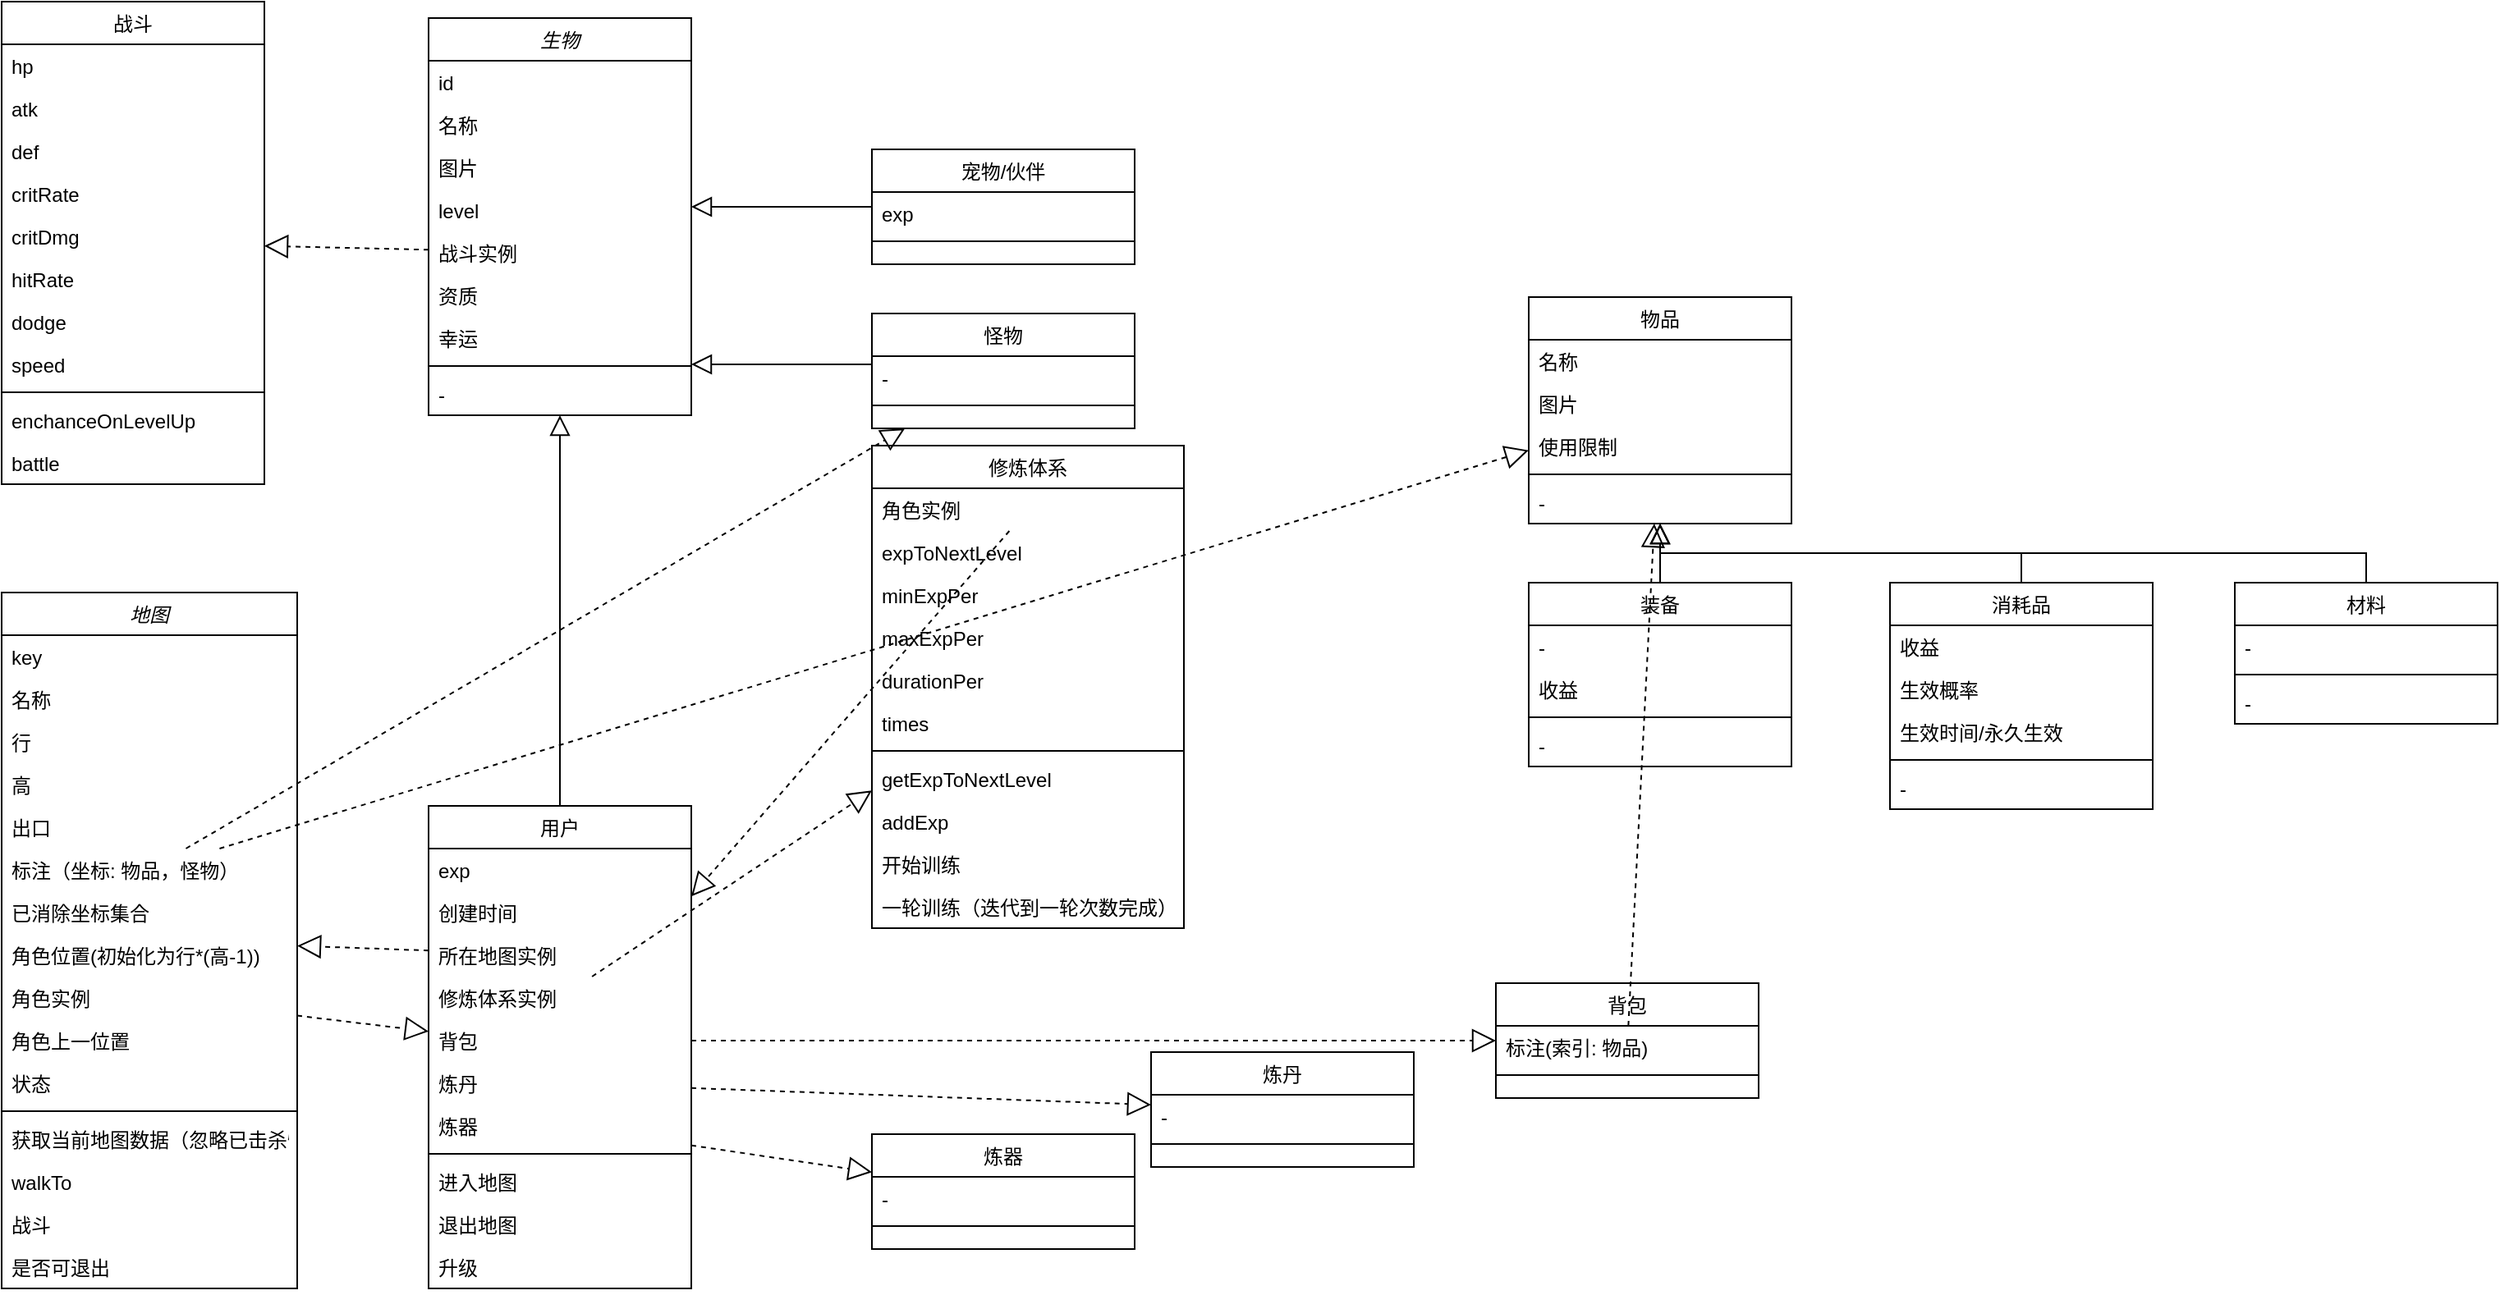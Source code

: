 <mxfile version="24.7.16">
  <diagram id="C5RBs43oDa-KdzZeNtuy" name="Page-1">
    <mxGraphModel dx="2352" dy="1017" grid="1" gridSize="10" guides="1" tooltips="1" connect="1" arrows="1" fold="1" page="1" pageScale="1" pageWidth="827" pageHeight="1169" math="0" shadow="0">
      <root>
        <mxCell id="WIyWlLk6GJQsqaUBKTNV-0" />
        <mxCell id="WIyWlLk6GJQsqaUBKTNV-1" parent="WIyWlLk6GJQsqaUBKTNV-0" />
        <mxCell id="zkfFHV4jXpPFQw0GAbJ--0" value="生物" style="swimlane;fontStyle=2;align=center;verticalAlign=top;childLayout=stackLayout;horizontal=1;startSize=26;horizontalStack=0;resizeParent=1;resizeLast=0;collapsible=1;marginBottom=0;rounded=0;shadow=0;strokeWidth=1;" parent="WIyWlLk6GJQsqaUBKTNV-1" vertex="1">
          <mxGeometry x="-90" y="30" width="160" height="242" as="geometry">
            <mxRectangle x="230" y="140" width="160" height="26" as="alternateBounds" />
          </mxGeometry>
        </mxCell>
        <mxCell id="zkfFHV4jXpPFQw0GAbJ--1" value="id" style="text;align=left;verticalAlign=top;spacingLeft=4;spacingRight=4;overflow=hidden;rotatable=0;points=[[0,0.5],[1,0.5]];portConstraint=eastwest;" parent="zkfFHV4jXpPFQw0GAbJ--0" vertex="1">
          <mxGeometry y="26" width="160" height="26" as="geometry" />
        </mxCell>
        <mxCell id="3aO05NasJ-ugvc4QmVaX-0" value="名称" style="text;align=left;verticalAlign=top;spacingLeft=4;spacingRight=4;overflow=hidden;rotatable=0;points=[[0,0.5],[1,0.5]];portConstraint=eastwest;" vertex="1" parent="zkfFHV4jXpPFQw0GAbJ--0">
          <mxGeometry y="52" width="160" height="26" as="geometry" />
        </mxCell>
        <mxCell id="zkfFHV4jXpPFQw0GAbJ--2" value="图片" style="text;align=left;verticalAlign=top;spacingLeft=4;spacingRight=4;overflow=hidden;rotatable=0;points=[[0,0.5],[1,0.5]];portConstraint=eastwest;rounded=0;shadow=0;html=0;" parent="zkfFHV4jXpPFQw0GAbJ--0" vertex="1">
          <mxGeometry y="78" width="160" height="26" as="geometry" />
        </mxCell>
        <mxCell id="zkfFHV4jXpPFQw0GAbJ--3" value="level" style="text;align=left;verticalAlign=top;spacingLeft=4;spacingRight=4;overflow=hidden;rotatable=0;points=[[0,0.5],[1,0.5]];portConstraint=eastwest;rounded=0;shadow=0;html=0;" parent="zkfFHV4jXpPFQw0GAbJ--0" vertex="1">
          <mxGeometry y="104" width="160" height="26" as="geometry" />
        </mxCell>
        <mxCell id="3aO05NasJ-ugvc4QmVaX-2" value="战斗实例" style="text;align=left;verticalAlign=top;spacingLeft=4;spacingRight=4;overflow=hidden;rotatable=0;points=[[0,0.5],[1,0.5]];portConstraint=eastwest;rounded=0;shadow=0;html=0;" vertex="1" parent="zkfFHV4jXpPFQw0GAbJ--0">
          <mxGeometry y="130" width="160" height="26" as="geometry" />
        </mxCell>
        <mxCell id="3aO05NasJ-ugvc4QmVaX-1" value="资质" style="text;align=left;verticalAlign=top;spacingLeft=4;spacingRight=4;overflow=hidden;rotatable=0;points=[[0,0.5],[1,0.5]];portConstraint=eastwest;rounded=0;shadow=0;html=0;" vertex="1" parent="zkfFHV4jXpPFQw0GAbJ--0">
          <mxGeometry y="156" width="160" height="26" as="geometry" />
        </mxCell>
        <mxCell id="3aO05NasJ-ugvc4QmVaX-7" value="幸运" style="text;align=left;verticalAlign=top;spacingLeft=4;spacingRight=4;overflow=hidden;rotatable=0;points=[[0,0.5],[1,0.5]];portConstraint=eastwest;rounded=0;shadow=0;html=0;" vertex="1" parent="zkfFHV4jXpPFQw0GAbJ--0">
          <mxGeometry y="182" width="160" height="26" as="geometry" />
        </mxCell>
        <mxCell id="zkfFHV4jXpPFQw0GAbJ--4" value="" style="line;html=1;strokeWidth=1;align=left;verticalAlign=middle;spacingTop=-1;spacingLeft=3;spacingRight=3;rotatable=0;labelPosition=right;points=[];portConstraint=eastwest;" parent="zkfFHV4jXpPFQw0GAbJ--0" vertex="1">
          <mxGeometry y="208" width="160" height="8" as="geometry" />
        </mxCell>
        <mxCell id="zkfFHV4jXpPFQw0GAbJ--5" value="-" style="text;align=left;verticalAlign=top;spacingLeft=4;spacingRight=4;overflow=hidden;rotatable=0;points=[[0,0.5],[1,0.5]];portConstraint=eastwest;" parent="zkfFHV4jXpPFQw0GAbJ--0" vertex="1">
          <mxGeometry y="216" width="160" height="26" as="geometry" />
        </mxCell>
        <mxCell id="zkfFHV4jXpPFQw0GAbJ--6" value="用户" style="swimlane;fontStyle=0;align=center;verticalAlign=top;childLayout=stackLayout;horizontal=1;startSize=26;horizontalStack=0;resizeParent=1;resizeLast=0;collapsible=1;marginBottom=0;rounded=0;shadow=0;strokeWidth=1;" parent="WIyWlLk6GJQsqaUBKTNV-1" vertex="1">
          <mxGeometry x="-90" y="510" width="160" height="294" as="geometry">
            <mxRectangle x="130" y="380" width="160" height="26" as="alternateBounds" />
          </mxGeometry>
        </mxCell>
        <mxCell id="3aO05NasJ-ugvc4QmVaX-52" value="exp" style="text;align=left;verticalAlign=top;spacingLeft=4;spacingRight=4;overflow=hidden;rotatable=0;points=[[0,0.5],[1,0.5]];portConstraint=eastwest;" vertex="1" parent="zkfFHV4jXpPFQw0GAbJ--6">
          <mxGeometry y="26" width="160" height="26" as="geometry" />
        </mxCell>
        <mxCell id="zkfFHV4jXpPFQw0GAbJ--8" value="创建时间" style="text;align=left;verticalAlign=top;spacingLeft=4;spacingRight=4;overflow=hidden;rotatable=0;points=[[0,0.5],[1,0.5]];portConstraint=eastwest;rounded=0;shadow=0;html=0;" parent="zkfFHV4jXpPFQw0GAbJ--6" vertex="1">
          <mxGeometry y="52" width="160" height="26" as="geometry" />
        </mxCell>
        <mxCell id="zkfFHV4jXpPFQw0GAbJ--7" value="所在地图实例" style="text;align=left;verticalAlign=top;spacingLeft=4;spacingRight=4;overflow=hidden;rotatable=0;points=[[0,0.5],[1,0.5]];portConstraint=eastwest;" parent="zkfFHV4jXpPFQw0GAbJ--6" vertex="1">
          <mxGeometry y="78" width="160" height="26" as="geometry" />
        </mxCell>
        <mxCell id="3aO05NasJ-ugvc4QmVaX-38" value="修炼体系实例" style="text;align=left;verticalAlign=top;spacingLeft=4;spacingRight=4;overflow=hidden;rotatable=0;points=[[0,0.5],[1,0.5]];portConstraint=eastwest;rounded=0;shadow=0;html=0;" vertex="1" parent="zkfFHV4jXpPFQw0GAbJ--6">
          <mxGeometry y="104" width="160" height="26" as="geometry" />
        </mxCell>
        <mxCell id="3aO05NasJ-ugvc4QmVaX-58" value="背包" style="text;align=left;verticalAlign=top;spacingLeft=4;spacingRight=4;overflow=hidden;rotatable=0;points=[[0,0.5],[1,0.5]];portConstraint=eastwest;rounded=0;shadow=0;html=0;" vertex="1" parent="zkfFHV4jXpPFQw0GAbJ--6">
          <mxGeometry y="130" width="160" height="26" as="geometry" />
        </mxCell>
        <mxCell id="3aO05NasJ-ugvc4QmVaX-67" value="炼丹" style="text;align=left;verticalAlign=top;spacingLeft=4;spacingRight=4;overflow=hidden;rotatable=0;points=[[0,0.5],[1,0.5]];portConstraint=eastwest;rounded=0;shadow=0;html=0;" vertex="1" parent="zkfFHV4jXpPFQw0GAbJ--6">
          <mxGeometry y="156" width="160" height="26" as="geometry" />
        </mxCell>
        <mxCell id="3aO05NasJ-ugvc4QmVaX-68" value="炼器" style="text;align=left;verticalAlign=top;spacingLeft=4;spacingRight=4;overflow=hidden;rotatable=0;points=[[0,0.5],[1,0.5]];portConstraint=eastwest;rounded=0;shadow=0;html=0;" vertex="1" parent="zkfFHV4jXpPFQw0GAbJ--6">
          <mxGeometry y="182" width="160" height="26" as="geometry" />
        </mxCell>
        <mxCell id="zkfFHV4jXpPFQw0GAbJ--9" value="" style="line;html=1;strokeWidth=1;align=left;verticalAlign=middle;spacingTop=-1;spacingLeft=3;spacingRight=3;rotatable=0;labelPosition=right;points=[];portConstraint=eastwest;" parent="zkfFHV4jXpPFQw0GAbJ--6" vertex="1">
          <mxGeometry y="208" width="160" height="8" as="geometry" />
        </mxCell>
        <mxCell id="zkfFHV4jXpPFQw0GAbJ--11" value="进入地图" style="text;align=left;verticalAlign=top;spacingLeft=4;spacingRight=4;overflow=hidden;rotatable=0;points=[[0,0.5],[1,0.5]];portConstraint=eastwest;" parent="zkfFHV4jXpPFQw0GAbJ--6" vertex="1">
          <mxGeometry y="216" width="160" height="26" as="geometry" />
        </mxCell>
        <mxCell id="3aO05NasJ-ugvc4QmVaX-37" value="退出地图" style="text;align=left;verticalAlign=top;spacingLeft=4;spacingRight=4;overflow=hidden;rotatable=0;points=[[0,0.5],[1,0.5]];portConstraint=eastwest;" vertex="1" parent="zkfFHV4jXpPFQw0GAbJ--6">
          <mxGeometry y="242" width="160" height="26" as="geometry" />
        </mxCell>
        <mxCell id="3aO05NasJ-ugvc4QmVaX-53" value="升级" style="text;align=left;verticalAlign=top;spacingLeft=4;spacingRight=4;overflow=hidden;rotatable=0;points=[[0,0.5],[1,0.5]];portConstraint=eastwest;" vertex="1" parent="zkfFHV4jXpPFQw0GAbJ--6">
          <mxGeometry y="268" width="160" height="26" as="geometry" />
        </mxCell>
        <mxCell id="zkfFHV4jXpPFQw0GAbJ--12" value="" style="endArrow=block;endSize=10;endFill=0;shadow=0;strokeWidth=1;rounded=0;curved=0;edgeStyle=elbowEdgeStyle;elbow=vertical;" parent="WIyWlLk6GJQsqaUBKTNV-1" source="zkfFHV4jXpPFQw0GAbJ--6" target="zkfFHV4jXpPFQw0GAbJ--0" edge="1">
          <mxGeometry width="160" relative="1" as="geometry">
            <mxPoint x="200" y="203" as="sourcePoint" />
            <mxPoint x="200" y="203" as="targetPoint" />
          </mxGeometry>
        </mxCell>
        <mxCell id="zkfFHV4jXpPFQw0GAbJ--13" value="宠物/伙伴" style="swimlane;fontStyle=0;align=center;verticalAlign=top;childLayout=stackLayout;horizontal=1;startSize=26;horizontalStack=0;resizeParent=1;resizeLast=0;collapsible=1;marginBottom=0;rounded=0;shadow=0;strokeWidth=1;" parent="WIyWlLk6GJQsqaUBKTNV-1" vertex="1">
          <mxGeometry x="180" y="110" width="160" height="70" as="geometry">
            <mxRectangle x="340" y="380" width="170" height="26" as="alternateBounds" />
          </mxGeometry>
        </mxCell>
        <mxCell id="zkfFHV4jXpPFQw0GAbJ--14" value="exp" style="text;align=left;verticalAlign=top;spacingLeft=4;spacingRight=4;overflow=hidden;rotatable=0;points=[[0,0.5],[1,0.5]];portConstraint=eastwest;" parent="zkfFHV4jXpPFQw0GAbJ--13" vertex="1">
          <mxGeometry y="26" width="160" height="26" as="geometry" />
        </mxCell>
        <mxCell id="zkfFHV4jXpPFQw0GAbJ--15" value="" style="line;html=1;strokeWidth=1;align=left;verticalAlign=middle;spacingTop=-1;spacingLeft=3;spacingRight=3;rotatable=0;labelPosition=right;points=[];portConstraint=eastwest;" parent="zkfFHV4jXpPFQw0GAbJ--13" vertex="1">
          <mxGeometry y="52" width="160" height="8" as="geometry" />
        </mxCell>
        <mxCell id="zkfFHV4jXpPFQw0GAbJ--16" value="" style="endArrow=block;endSize=10;endFill=0;shadow=0;strokeWidth=1;rounded=0;curved=0;edgeStyle=elbowEdgeStyle;elbow=vertical;" parent="WIyWlLk6GJQsqaUBKTNV-1" source="zkfFHV4jXpPFQw0GAbJ--13" target="zkfFHV4jXpPFQw0GAbJ--0" edge="1">
          <mxGeometry width="160" relative="1" as="geometry">
            <mxPoint x="210" y="373" as="sourcePoint" />
            <mxPoint x="310" y="271" as="targetPoint" />
          </mxGeometry>
        </mxCell>
        <mxCell id="zkfFHV4jXpPFQw0GAbJ--17" value="战斗" style="swimlane;fontStyle=0;align=center;verticalAlign=top;childLayout=stackLayout;horizontal=1;startSize=26;horizontalStack=0;resizeParent=1;resizeLast=0;collapsible=1;marginBottom=0;rounded=0;shadow=0;strokeWidth=1;" parent="WIyWlLk6GJQsqaUBKTNV-1" vertex="1">
          <mxGeometry x="-350" y="20" width="160" height="294" as="geometry">
            <mxRectangle x="550" y="140" width="160" height="26" as="alternateBounds" />
          </mxGeometry>
        </mxCell>
        <mxCell id="zkfFHV4jXpPFQw0GAbJ--18" value="hp" style="text;align=left;verticalAlign=top;spacingLeft=4;spacingRight=4;overflow=hidden;rotatable=0;points=[[0,0.5],[1,0.5]];portConstraint=eastwest;" parent="zkfFHV4jXpPFQw0GAbJ--17" vertex="1">
          <mxGeometry y="26" width="160" height="26" as="geometry" />
        </mxCell>
        <mxCell id="zkfFHV4jXpPFQw0GAbJ--19" value="atk" style="text;align=left;verticalAlign=top;spacingLeft=4;spacingRight=4;overflow=hidden;rotatable=0;points=[[0,0.5],[1,0.5]];portConstraint=eastwest;rounded=0;shadow=0;html=0;" parent="zkfFHV4jXpPFQw0GAbJ--17" vertex="1">
          <mxGeometry y="52" width="160" height="26" as="geometry" />
        </mxCell>
        <mxCell id="3aO05NasJ-ugvc4QmVaX-4" value="def" style="text;align=left;verticalAlign=top;spacingLeft=4;spacingRight=4;overflow=hidden;rotatable=0;points=[[0,0.5],[1,0.5]];portConstraint=eastwest;rounded=0;shadow=0;html=0;" vertex="1" parent="zkfFHV4jXpPFQw0GAbJ--17">
          <mxGeometry y="78" width="160" height="26" as="geometry" />
        </mxCell>
        <mxCell id="zkfFHV4jXpPFQw0GAbJ--20" value="critRate" style="text;align=left;verticalAlign=top;spacingLeft=4;spacingRight=4;overflow=hidden;rotatable=0;points=[[0,0.5],[1,0.5]];portConstraint=eastwest;rounded=0;shadow=0;html=0;" parent="zkfFHV4jXpPFQw0GAbJ--17" vertex="1">
          <mxGeometry y="104" width="160" height="26" as="geometry" />
        </mxCell>
        <mxCell id="zkfFHV4jXpPFQw0GAbJ--21" value="critDmg" style="text;align=left;verticalAlign=top;spacingLeft=4;spacingRight=4;overflow=hidden;rotatable=0;points=[[0,0.5],[1,0.5]];portConstraint=eastwest;rounded=0;shadow=0;html=0;" parent="zkfFHV4jXpPFQw0GAbJ--17" vertex="1">
          <mxGeometry y="130" width="160" height="26" as="geometry" />
        </mxCell>
        <mxCell id="3aO05NasJ-ugvc4QmVaX-6" value="hitRate" style="text;align=left;verticalAlign=top;spacingLeft=4;spacingRight=4;overflow=hidden;rotatable=0;points=[[0,0.5],[1,0.5]];portConstraint=eastwest;rounded=0;shadow=0;html=0;" vertex="1" parent="zkfFHV4jXpPFQw0GAbJ--17">
          <mxGeometry y="156" width="160" height="26" as="geometry" />
        </mxCell>
        <mxCell id="3aO05NasJ-ugvc4QmVaX-5" value="dodge" style="text;align=left;verticalAlign=top;spacingLeft=4;spacingRight=4;overflow=hidden;rotatable=0;points=[[0,0.5],[1,0.5]];portConstraint=eastwest;rounded=0;shadow=0;html=0;" vertex="1" parent="zkfFHV4jXpPFQw0GAbJ--17">
          <mxGeometry y="182" width="160" height="26" as="geometry" />
        </mxCell>
        <mxCell id="zkfFHV4jXpPFQw0GAbJ--22" value="speed" style="text;align=left;verticalAlign=top;spacingLeft=4;spacingRight=4;overflow=hidden;rotatable=0;points=[[0,0.5],[1,0.5]];portConstraint=eastwest;rounded=0;shadow=0;html=0;" parent="zkfFHV4jXpPFQw0GAbJ--17" vertex="1">
          <mxGeometry y="208" width="160" height="26" as="geometry" />
        </mxCell>
        <mxCell id="zkfFHV4jXpPFQw0GAbJ--23" value="" style="line;html=1;strokeWidth=1;align=left;verticalAlign=middle;spacingTop=-1;spacingLeft=3;spacingRight=3;rotatable=0;labelPosition=right;points=[];portConstraint=eastwest;" parent="zkfFHV4jXpPFQw0GAbJ--17" vertex="1">
          <mxGeometry y="234" width="160" height="8" as="geometry" />
        </mxCell>
        <mxCell id="zkfFHV4jXpPFQw0GAbJ--24" value="enchanceOnLevelUp" style="text;align=left;verticalAlign=top;spacingLeft=4;spacingRight=4;overflow=hidden;rotatable=0;points=[[0,0.5],[1,0.5]];portConstraint=eastwest;" parent="zkfFHV4jXpPFQw0GAbJ--17" vertex="1">
          <mxGeometry y="242" width="160" height="26" as="geometry" />
        </mxCell>
        <mxCell id="zkfFHV4jXpPFQw0GAbJ--25" value="battle" style="text;align=left;verticalAlign=top;spacingLeft=4;spacingRight=4;overflow=hidden;rotatable=0;points=[[0,0.5],[1,0.5]];portConstraint=eastwest;" parent="zkfFHV4jXpPFQw0GAbJ--17" vertex="1">
          <mxGeometry y="268" width="160" height="26" as="geometry" />
        </mxCell>
        <mxCell id="3aO05NasJ-ugvc4QmVaX-3" value="" style="endArrow=block;dashed=1;endFill=0;endSize=12;html=1;rounded=0;" edge="1" parent="WIyWlLk6GJQsqaUBKTNV-1" source="3aO05NasJ-ugvc4QmVaX-2" target="zkfFHV4jXpPFQw0GAbJ--17">
          <mxGeometry width="160" relative="1" as="geometry">
            <mxPoint x="330" y="340" as="sourcePoint" />
            <mxPoint x="490" y="340" as="targetPoint" />
          </mxGeometry>
        </mxCell>
        <mxCell id="3aO05NasJ-ugvc4QmVaX-8" value="怪物" style="swimlane;fontStyle=0;align=center;verticalAlign=top;childLayout=stackLayout;horizontal=1;startSize=26;horizontalStack=0;resizeParent=1;resizeLast=0;collapsible=1;marginBottom=0;rounded=0;shadow=0;strokeWidth=1;" vertex="1" parent="WIyWlLk6GJQsqaUBKTNV-1">
          <mxGeometry x="180" y="210" width="160" height="70" as="geometry">
            <mxRectangle x="340" y="380" width="170" height="26" as="alternateBounds" />
          </mxGeometry>
        </mxCell>
        <mxCell id="3aO05NasJ-ugvc4QmVaX-9" value="-" style="text;align=left;verticalAlign=top;spacingLeft=4;spacingRight=4;overflow=hidden;rotatable=0;points=[[0,0.5],[1,0.5]];portConstraint=eastwest;" vertex="1" parent="3aO05NasJ-ugvc4QmVaX-8">
          <mxGeometry y="26" width="160" height="26" as="geometry" />
        </mxCell>
        <mxCell id="3aO05NasJ-ugvc4QmVaX-10" value="" style="line;html=1;strokeWidth=1;align=left;verticalAlign=middle;spacingTop=-1;spacingLeft=3;spacingRight=3;rotatable=0;labelPosition=right;points=[];portConstraint=eastwest;" vertex="1" parent="3aO05NasJ-ugvc4QmVaX-8">
          <mxGeometry y="52" width="160" height="8" as="geometry" />
        </mxCell>
        <mxCell id="3aO05NasJ-ugvc4QmVaX-11" value="" style="endArrow=block;endSize=10;endFill=0;shadow=0;strokeWidth=1;rounded=0;curved=0;edgeStyle=elbowEdgeStyle;elbow=vertical;" edge="1" parent="WIyWlLk6GJQsqaUBKTNV-1" source="3aO05NasJ-ugvc4QmVaX-8" target="zkfFHV4jXpPFQw0GAbJ--0">
          <mxGeometry width="160" relative="1" as="geometry">
            <mxPoint x="420" y="460" as="sourcePoint" />
            <mxPoint x="310" y="372" as="targetPoint" />
          </mxGeometry>
        </mxCell>
        <mxCell id="3aO05NasJ-ugvc4QmVaX-12" value="地图" style="swimlane;fontStyle=2;align=center;verticalAlign=top;childLayout=stackLayout;horizontal=1;startSize=26;horizontalStack=0;resizeParent=1;resizeLast=0;collapsible=1;marginBottom=0;rounded=0;shadow=0;strokeWidth=1;" vertex="1" parent="WIyWlLk6GJQsqaUBKTNV-1">
          <mxGeometry x="-350" y="380" width="180" height="424" as="geometry">
            <mxRectangle x="230" y="140" width="160" height="26" as="alternateBounds" />
          </mxGeometry>
        </mxCell>
        <mxCell id="3aO05NasJ-ugvc4QmVaX-13" value="key" style="text;align=left;verticalAlign=top;spacingLeft=4;spacingRight=4;overflow=hidden;rotatable=0;points=[[0,0.5],[1,0.5]];portConstraint=eastwest;" vertex="1" parent="3aO05NasJ-ugvc4QmVaX-12">
          <mxGeometry y="26" width="180" height="26" as="geometry" />
        </mxCell>
        <mxCell id="3aO05NasJ-ugvc4QmVaX-14" value="名称" style="text;align=left;verticalAlign=top;spacingLeft=4;spacingRight=4;overflow=hidden;rotatable=0;points=[[0,0.5],[1,0.5]];portConstraint=eastwest;" vertex="1" parent="3aO05NasJ-ugvc4QmVaX-12">
          <mxGeometry y="52" width="180" height="26" as="geometry" />
        </mxCell>
        <mxCell id="3aO05NasJ-ugvc4QmVaX-15" value="行" style="text;align=left;verticalAlign=top;spacingLeft=4;spacingRight=4;overflow=hidden;rotatable=0;points=[[0,0.5],[1,0.5]];portConstraint=eastwest;rounded=0;shadow=0;html=0;" vertex="1" parent="3aO05NasJ-ugvc4QmVaX-12">
          <mxGeometry y="78" width="180" height="26" as="geometry" />
        </mxCell>
        <mxCell id="3aO05NasJ-ugvc4QmVaX-16" value="高" style="text;align=left;verticalAlign=top;spacingLeft=4;spacingRight=4;overflow=hidden;rotatable=0;points=[[0,0.5],[1,0.5]];portConstraint=eastwest;rounded=0;shadow=0;html=0;" vertex="1" parent="3aO05NasJ-ugvc4QmVaX-12">
          <mxGeometry y="104" width="180" height="26" as="geometry" />
        </mxCell>
        <mxCell id="3aO05NasJ-ugvc4QmVaX-17" value="出口" style="text;align=left;verticalAlign=top;spacingLeft=4;spacingRight=4;overflow=hidden;rotatable=0;points=[[0,0.5],[1,0.5]];portConstraint=eastwest;rounded=0;shadow=0;html=0;" vertex="1" parent="3aO05NasJ-ugvc4QmVaX-12">
          <mxGeometry y="130" width="180" height="26" as="geometry" />
        </mxCell>
        <mxCell id="3aO05NasJ-ugvc4QmVaX-18" value="标注（坐标: 物品，怪物）" style="text;align=left;verticalAlign=top;spacingLeft=4;spacingRight=4;overflow=hidden;rotatable=0;points=[[0,0.5],[1,0.5]];portConstraint=eastwest;rounded=0;shadow=0;html=0;" vertex="1" parent="3aO05NasJ-ugvc4QmVaX-12">
          <mxGeometry y="156" width="180" height="26" as="geometry" />
        </mxCell>
        <mxCell id="3aO05NasJ-ugvc4QmVaX-19" value="已消除坐标集合" style="text;align=left;verticalAlign=top;spacingLeft=4;spacingRight=4;overflow=hidden;rotatable=0;points=[[0,0.5],[1,0.5]];portConstraint=eastwest;rounded=0;shadow=0;html=0;" vertex="1" parent="3aO05NasJ-ugvc4QmVaX-12">
          <mxGeometry y="182" width="180" height="26" as="geometry" />
        </mxCell>
        <mxCell id="3aO05NasJ-ugvc4QmVaX-23" value="角色位置(初始化为行*(高-1))" style="text;align=left;verticalAlign=top;spacingLeft=4;spacingRight=4;overflow=hidden;rotatable=0;points=[[0,0.5],[1,0.5]];portConstraint=eastwest;rounded=0;shadow=0;html=0;" vertex="1" parent="3aO05NasJ-ugvc4QmVaX-12">
          <mxGeometry y="208" width="180" height="26" as="geometry" />
        </mxCell>
        <mxCell id="3aO05NasJ-ugvc4QmVaX-26" value="角色实例" style="text;align=left;verticalAlign=top;spacingLeft=4;spacingRight=4;overflow=hidden;rotatable=0;points=[[0,0.5],[1,0.5]];portConstraint=eastwest;rounded=0;shadow=0;html=0;" vertex="1" parent="3aO05NasJ-ugvc4QmVaX-12">
          <mxGeometry y="234" width="180" height="26" as="geometry" />
        </mxCell>
        <mxCell id="3aO05NasJ-ugvc4QmVaX-24" value="角色上一位置" style="text;align=left;verticalAlign=top;spacingLeft=4;spacingRight=4;overflow=hidden;rotatable=0;points=[[0,0.5],[1,0.5]];portConstraint=eastwest;rounded=0;shadow=0;html=0;" vertex="1" parent="3aO05NasJ-ugvc4QmVaX-12">
          <mxGeometry y="260" width="180" height="26" as="geometry" />
        </mxCell>
        <mxCell id="3aO05NasJ-ugvc4QmVaX-25" value="状态" style="text;align=left;verticalAlign=top;spacingLeft=4;spacingRight=4;overflow=hidden;rotatable=0;points=[[0,0.5],[1,0.5]];portConstraint=eastwest;rounded=0;shadow=0;html=0;" vertex="1" parent="3aO05NasJ-ugvc4QmVaX-12">
          <mxGeometry y="286" width="180" height="26" as="geometry" />
        </mxCell>
        <mxCell id="3aO05NasJ-ugvc4QmVaX-20" value="" style="line;html=1;strokeWidth=1;align=left;verticalAlign=middle;spacingTop=-1;spacingLeft=3;spacingRight=3;rotatable=0;labelPosition=right;points=[];portConstraint=eastwest;" vertex="1" parent="3aO05NasJ-ugvc4QmVaX-12">
          <mxGeometry y="312" width="180" height="8" as="geometry" />
        </mxCell>
        <mxCell id="3aO05NasJ-ugvc4QmVaX-21" value="获取当前地图数据（忽略已击杀怪物和意获取物品）" style="text;align=left;verticalAlign=top;spacingLeft=4;spacingRight=4;overflow=hidden;rotatable=0;points=[[0,0.5],[1,0.5]];portConstraint=eastwest;" vertex="1" parent="3aO05NasJ-ugvc4QmVaX-12">
          <mxGeometry y="320" width="180" height="26" as="geometry" />
        </mxCell>
        <mxCell id="3aO05NasJ-ugvc4QmVaX-28" value="walkTo" style="text;align=left;verticalAlign=top;spacingLeft=4;spacingRight=4;overflow=hidden;rotatable=0;points=[[0,0.5],[1,0.5]];portConstraint=eastwest;" vertex="1" parent="3aO05NasJ-ugvc4QmVaX-12">
          <mxGeometry y="346" width="180" height="26" as="geometry" />
        </mxCell>
        <mxCell id="3aO05NasJ-ugvc4QmVaX-29" value="战斗" style="text;align=left;verticalAlign=top;spacingLeft=4;spacingRight=4;overflow=hidden;rotatable=0;points=[[0,0.5],[1,0.5]];portConstraint=eastwest;" vertex="1" parent="3aO05NasJ-ugvc4QmVaX-12">
          <mxGeometry y="372" width="180" height="26" as="geometry" />
        </mxCell>
        <mxCell id="3aO05NasJ-ugvc4QmVaX-35" value="是否可退出" style="text;align=left;verticalAlign=top;spacingLeft=4;spacingRight=4;overflow=hidden;rotatable=0;points=[[0,0.5],[1,0.5]];portConstraint=eastwest;" vertex="1" parent="3aO05NasJ-ugvc4QmVaX-12">
          <mxGeometry y="398" width="180" height="26" as="geometry" />
        </mxCell>
        <mxCell id="3aO05NasJ-ugvc4QmVaX-27" value="" style="endArrow=block;dashed=1;endFill=0;endSize=12;html=1;rounded=0;" edge="1" parent="WIyWlLk6GJQsqaUBKTNV-1" source="3aO05NasJ-ugvc4QmVaX-26" target="zkfFHV4jXpPFQw0GAbJ--6">
          <mxGeometry width="160" relative="1" as="geometry">
            <mxPoint x="-30" y="368" as="sourcePoint" />
            <mxPoint x="140" y="360" as="targetPoint" />
          </mxGeometry>
        </mxCell>
        <mxCell id="3aO05NasJ-ugvc4QmVaX-36" value="" style="endArrow=block;dashed=1;endFill=0;endSize=12;html=1;rounded=0;" edge="1" parent="WIyWlLk6GJQsqaUBKTNV-1" source="zkfFHV4jXpPFQw0GAbJ--7" target="3aO05NasJ-ugvc4QmVaX-12">
          <mxGeometry width="160" relative="1" as="geometry">
            <mxPoint x="-270" y="545" as="sourcePoint" />
            <mxPoint x="20" y="564" as="targetPoint" />
          </mxGeometry>
        </mxCell>
        <mxCell id="3aO05NasJ-ugvc4QmVaX-39" value="修炼体系" style="swimlane;fontStyle=0;align=center;verticalAlign=top;childLayout=stackLayout;horizontal=1;startSize=26;horizontalStack=0;resizeParent=1;resizeLast=0;collapsible=1;marginBottom=0;rounded=0;shadow=0;strokeWidth=1;" vertex="1" parent="WIyWlLk6GJQsqaUBKTNV-1">
          <mxGeometry x="180" y="290.5" width="190" height="294" as="geometry">
            <mxRectangle x="130" y="380" width="160" height="26" as="alternateBounds" />
          </mxGeometry>
        </mxCell>
        <mxCell id="3aO05NasJ-ugvc4QmVaX-40" value="角色实例" style="text;align=left;verticalAlign=top;spacingLeft=4;spacingRight=4;overflow=hidden;rotatable=0;points=[[0,0.5],[1,0.5]];portConstraint=eastwest;" vertex="1" parent="3aO05NasJ-ugvc4QmVaX-39">
          <mxGeometry y="26" width="190" height="26" as="geometry" />
        </mxCell>
        <mxCell id="3aO05NasJ-ugvc4QmVaX-41" value="expToNextLevel" style="text;align=left;verticalAlign=top;spacingLeft=4;spacingRight=4;overflow=hidden;rotatable=0;points=[[0,0.5],[1,0.5]];portConstraint=eastwest;rounded=0;shadow=0;html=0;" vertex="1" parent="3aO05NasJ-ugvc4QmVaX-39">
          <mxGeometry y="52" width="190" height="26" as="geometry" />
        </mxCell>
        <mxCell id="3aO05NasJ-ugvc4QmVaX-42" value="minExpPer" style="text;align=left;verticalAlign=top;spacingLeft=4;spacingRight=4;overflow=hidden;rotatable=0;points=[[0,0.5],[1,0.5]];portConstraint=eastwest;rounded=0;shadow=0;html=0;" vertex="1" parent="3aO05NasJ-ugvc4QmVaX-39">
          <mxGeometry y="78" width="190" height="26" as="geometry" />
        </mxCell>
        <mxCell id="3aO05NasJ-ugvc4QmVaX-47" value="maxExpPer" style="text;align=left;verticalAlign=top;spacingLeft=4;spacingRight=4;overflow=hidden;rotatable=0;points=[[0,0.5],[1,0.5]];portConstraint=eastwest;rounded=0;shadow=0;html=0;" vertex="1" parent="3aO05NasJ-ugvc4QmVaX-39">
          <mxGeometry y="104" width="190" height="26" as="geometry" />
        </mxCell>
        <mxCell id="3aO05NasJ-ugvc4QmVaX-48" value="durationPer" style="text;align=left;verticalAlign=top;spacingLeft=4;spacingRight=4;overflow=hidden;rotatable=0;points=[[0,0.5],[1,0.5]];portConstraint=eastwest;rounded=0;shadow=0;html=0;" vertex="1" parent="3aO05NasJ-ugvc4QmVaX-39">
          <mxGeometry y="130" width="190" height="26" as="geometry" />
        </mxCell>
        <mxCell id="3aO05NasJ-ugvc4QmVaX-49" value="times" style="text;align=left;verticalAlign=top;spacingLeft=4;spacingRight=4;overflow=hidden;rotatable=0;points=[[0,0.5],[1,0.5]];portConstraint=eastwest;rounded=0;shadow=0;html=0;" vertex="1" parent="3aO05NasJ-ugvc4QmVaX-39">
          <mxGeometry y="156" width="190" height="26" as="geometry" />
        </mxCell>
        <mxCell id="3aO05NasJ-ugvc4QmVaX-43" value="" style="line;html=1;strokeWidth=1;align=left;verticalAlign=middle;spacingTop=-1;spacingLeft=3;spacingRight=3;rotatable=0;labelPosition=right;points=[];portConstraint=eastwest;" vertex="1" parent="3aO05NasJ-ugvc4QmVaX-39">
          <mxGeometry y="182" width="190" height="8" as="geometry" />
        </mxCell>
        <mxCell id="3aO05NasJ-ugvc4QmVaX-44" value="getExpToNextLevel" style="text;align=left;verticalAlign=top;spacingLeft=4;spacingRight=4;overflow=hidden;rotatable=0;points=[[0,0.5],[1,0.5]];portConstraint=eastwest;" vertex="1" parent="3aO05NasJ-ugvc4QmVaX-39">
          <mxGeometry y="190" width="190" height="26" as="geometry" />
        </mxCell>
        <mxCell id="3aO05NasJ-ugvc4QmVaX-45" value="addExp" style="text;align=left;verticalAlign=top;spacingLeft=4;spacingRight=4;overflow=hidden;rotatable=0;points=[[0,0.5],[1,0.5]];portConstraint=eastwest;" vertex="1" parent="3aO05NasJ-ugvc4QmVaX-39">
          <mxGeometry y="216" width="190" height="26" as="geometry" />
        </mxCell>
        <mxCell id="3aO05NasJ-ugvc4QmVaX-50" value="开始训练" style="text;align=left;verticalAlign=top;spacingLeft=4;spacingRight=4;overflow=hidden;rotatable=0;points=[[0,0.5],[1,0.5]];portConstraint=eastwest;" vertex="1" parent="3aO05NasJ-ugvc4QmVaX-39">
          <mxGeometry y="242" width="190" height="26" as="geometry" />
        </mxCell>
        <mxCell id="3aO05NasJ-ugvc4QmVaX-51" value="一轮训练（迭代到一轮次数完成）" style="text;align=left;verticalAlign=top;spacingLeft=4;spacingRight=4;overflow=hidden;rotatable=0;points=[[0,0.5],[1,0.5]];portConstraint=eastwest;" vertex="1" parent="3aO05NasJ-ugvc4QmVaX-39">
          <mxGeometry y="268" width="190" height="26" as="geometry" />
        </mxCell>
        <mxCell id="3aO05NasJ-ugvc4QmVaX-46" value="" style="endArrow=block;dashed=1;endFill=0;endSize=12;html=1;rounded=0;" edge="1" parent="WIyWlLk6GJQsqaUBKTNV-1" source="3aO05NasJ-ugvc4QmVaX-38" target="3aO05NasJ-ugvc4QmVaX-39">
          <mxGeometry width="160" relative="1" as="geometry">
            <mxPoint x="-180" y="448" as="sourcePoint" />
            <mxPoint x="170" y="630" as="targetPoint" />
          </mxGeometry>
        </mxCell>
        <mxCell id="3aO05NasJ-ugvc4QmVaX-54" value="" style="endArrow=block;dashed=1;endFill=0;endSize=12;html=1;rounded=0;" edge="1" parent="WIyWlLk6GJQsqaUBKTNV-1" source="3aO05NasJ-ugvc4QmVaX-40" target="zkfFHV4jXpPFQw0GAbJ--6">
          <mxGeometry width="160" relative="1" as="geometry">
            <mxPoint x="80" y="597" as="sourcePoint" />
            <mxPoint x="234" y="597" as="targetPoint" />
          </mxGeometry>
        </mxCell>
        <mxCell id="3aO05NasJ-ugvc4QmVaX-55" value="背包" style="swimlane;fontStyle=0;align=center;verticalAlign=top;childLayout=stackLayout;horizontal=1;startSize=26;horizontalStack=0;resizeParent=1;resizeLast=0;collapsible=1;marginBottom=0;rounded=0;shadow=0;strokeWidth=1;" vertex="1" parent="WIyWlLk6GJQsqaUBKTNV-1">
          <mxGeometry x="560" y="618" width="160" height="70" as="geometry">
            <mxRectangle x="340" y="380" width="170" height="26" as="alternateBounds" />
          </mxGeometry>
        </mxCell>
        <mxCell id="3aO05NasJ-ugvc4QmVaX-56" value="标注(索引: 物品)" style="text;align=left;verticalAlign=top;spacingLeft=4;spacingRight=4;overflow=hidden;rotatable=0;points=[[0,0.5],[1,0.5]];portConstraint=eastwest;" vertex="1" parent="3aO05NasJ-ugvc4QmVaX-55">
          <mxGeometry y="26" width="160" height="26" as="geometry" />
        </mxCell>
        <mxCell id="3aO05NasJ-ugvc4QmVaX-57" value="" style="line;html=1;strokeWidth=1;align=left;verticalAlign=middle;spacingTop=-1;spacingLeft=3;spacingRight=3;rotatable=0;labelPosition=right;points=[];portConstraint=eastwest;" vertex="1" parent="3aO05NasJ-ugvc4QmVaX-55">
          <mxGeometry y="52" width="160" height="8" as="geometry" />
        </mxCell>
        <mxCell id="3aO05NasJ-ugvc4QmVaX-59" value="" style="endArrow=block;dashed=1;endFill=0;endSize=12;html=1;rounded=0;" edge="1" parent="WIyWlLk6GJQsqaUBKTNV-1" source="3aO05NasJ-ugvc4QmVaX-58" target="3aO05NasJ-ugvc4QmVaX-55">
          <mxGeometry width="160" relative="1" as="geometry">
            <mxPoint x="80" y="591" as="sourcePoint" />
            <mxPoint x="170" y="584" as="targetPoint" />
          </mxGeometry>
        </mxCell>
        <mxCell id="3aO05NasJ-ugvc4QmVaX-60" value="炼丹" style="swimlane;fontStyle=0;align=center;verticalAlign=top;childLayout=stackLayout;horizontal=1;startSize=26;horizontalStack=0;resizeParent=1;resizeLast=0;collapsible=1;marginBottom=0;rounded=0;shadow=0;strokeWidth=1;" vertex="1" parent="WIyWlLk6GJQsqaUBKTNV-1">
          <mxGeometry x="350" y="660" width="160" height="70" as="geometry">
            <mxRectangle x="340" y="380" width="170" height="26" as="alternateBounds" />
          </mxGeometry>
        </mxCell>
        <mxCell id="3aO05NasJ-ugvc4QmVaX-61" value="-" style="text;align=left;verticalAlign=top;spacingLeft=4;spacingRight=4;overflow=hidden;rotatable=0;points=[[0,0.5],[1,0.5]];portConstraint=eastwest;" vertex="1" parent="3aO05NasJ-ugvc4QmVaX-60">
          <mxGeometry y="26" width="160" height="26" as="geometry" />
        </mxCell>
        <mxCell id="3aO05NasJ-ugvc4QmVaX-62" value="" style="line;html=1;strokeWidth=1;align=left;verticalAlign=middle;spacingTop=-1;spacingLeft=3;spacingRight=3;rotatable=0;labelPosition=right;points=[];portConstraint=eastwest;" vertex="1" parent="3aO05NasJ-ugvc4QmVaX-60">
          <mxGeometry y="52" width="160" height="8" as="geometry" />
        </mxCell>
        <mxCell id="3aO05NasJ-ugvc4QmVaX-64" value="炼器" style="swimlane;fontStyle=0;align=center;verticalAlign=top;childLayout=stackLayout;horizontal=1;startSize=26;horizontalStack=0;resizeParent=1;resizeLast=0;collapsible=1;marginBottom=0;rounded=0;shadow=0;strokeWidth=1;" vertex="1" parent="WIyWlLk6GJQsqaUBKTNV-1">
          <mxGeometry x="180" y="710" width="160" height="70" as="geometry">
            <mxRectangle x="340" y="380" width="170" height="26" as="alternateBounds" />
          </mxGeometry>
        </mxCell>
        <mxCell id="3aO05NasJ-ugvc4QmVaX-65" value="-" style="text;align=left;verticalAlign=top;spacingLeft=4;spacingRight=4;overflow=hidden;rotatable=0;points=[[0,0.5],[1,0.5]];portConstraint=eastwest;" vertex="1" parent="3aO05NasJ-ugvc4QmVaX-64">
          <mxGeometry y="26" width="160" height="26" as="geometry" />
        </mxCell>
        <mxCell id="3aO05NasJ-ugvc4QmVaX-66" value="" style="line;html=1;strokeWidth=1;align=left;verticalAlign=middle;spacingTop=-1;spacingLeft=3;spacingRight=3;rotatable=0;labelPosition=right;points=[];portConstraint=eastwest;" vertex="1" parent="3aO05NasJ-ugvc4QmVaX-64">
          <mxGeometry y="52" width="160" height="8" as="geometry" />
        </mxCell>
        <mxCell id="3aO05NasJ-ugvc4QmVaX-69" value="" style="endArrow=block;dashed=1;endFill=0;endSize=12;html=1;rounded=0;" edge="1" parent="WIyWlLk6GJQsqaUBKTNV-1" source="3aO05NasJ-ugvc4QmVaX-67" target="3aO05NasJ-ugvc4QmVaX-60">
          <mxGeometry width="160" relative="1" as="geometry">
            <mxPoint x="80" y="663" as="sourcePoint" />
            <mxPoint x="570" y="663" as="targetPoint" />
          </mxGeometry>
        </mxCell>
        <mxCell id="3aO05NasJ-ugvc4QmVaX-70" value="" style="endArrow=block;dashed=1;endFill=0;endSize=12;html=1;rounded=0;" edge="1" parent="WIyWlLk6GJQsqaUBKTNV-1" source="3aO05NasJ-ugvc4QmVaX-68" target="3aO05NasJ-ugvc4QmVaX-64">
          <mxGeometry width="160" relative="1" as="geometry">
            <mxPoint x="80" y="692" as="sourcePoint" />
            <mxPoint x="360" y="702" as="targetPoint" />
          </mxGeometry>
        </mxCell>
        <mxCell id="3aO05NasJ-ugvc4QmVaX-71" value="物品" style="swimlane;fontStyle=0;align=center;verticalAlign=top;childLayout=stackLayout;horizontal=1;startSize=26;horizontalStack=0;resizeParent=1;resizeLast=0;collapsible=1;marginBottom=0;rounded=0;shadow=0;strokeWidth=1;" vertex="1" parent="WIyWlLk6GJQsqaUBKTNV-1">
          <mxGeometry x="580" y="200" width="160" height="138" as="geometry">
            <mxRectangle x="340" y="380" width="170" height="26" as="alternateBounds" />
          </mxGeometry>
        </mxCell>
        <mxCell id="3aO05NasJ-ugvc4QmVaX-74" value="名称" style="text;align=left;verticalAlign=top;spacingLeft=4;spacingRight=4;overflow=hidden;rotatable=0;points=[[0,0.5],[1,0.5]];portConstraint=eastwest;" vertex="1" parent="3aO05NasJ-ugvc4QmVaX-71">
          <mxGeometry y="26" width="160" height="26" as="geometry" />
        </mxCell>
        <mxCell id="3aO05NasJ-ugvc4QmVaX-72" value="图片" style="text;align=left;verticalAlign=top;spacingLeft=4;spacingRight=4;overflow=hidden;rotatable=0;points=[[0,0.5],[1,0.5]];portConstraint=eastwest;" vertex="1" parent="3aO05NasJ-ugvc4QmVaX-71">
          <mxGeometry y="52" width="160" height="26" as="geometry" />
        </mxCell>
        <mxCell id="3aO05NasJ-ugvc4QmVaX-92" value="使用限制" style="text;align=left;verticalAlign=top;spacingLeft=4;spacingRight=4;overflow=hidden;rotatable=0;points=[[0,0.5],[1,0.5]];portConstraint=eastwest;" vertex="1" parent="3aO05NasJ-ugvc4QmVaX-71">
          <mxGeometry y="78" width="160" height="26" as="geometry" />
        </mxCell>
        <mxCell id="3aO05NasJ-ugvc4QmVaX-73" value="" style="line;html=1;strokeWidth=1;align=left;verticalAlign=middle;spacingTop=-1;spacingLeft=3;spacingRight=3;rotatable=0;labelPosition=right;points=[];portConstraint=eastwest;" vertex="1" parent="3aO05NasJ-ugvc4QmVaX-71">
          <mxGeometry y="104" width="160" height="8" as="geometry" />
        </mxCell>
        <mxCell id="3aO05NasJ-ugvc4QmVaX-93" value="-" style="text;align=left;verticalAlign=top;spacingLeft=4;spacingRight=4;overflow=hidden;rotatable=0;points=[[0,0.5],[1,0.5]];portConstraint=eastwest;" vertex="1" parent="3aO05NasJ-ugvc4QmVaX-71">
          <mxGeometry y="112" width="160" height="26" as="geometry" />
        </mxCell>
        <mxCell id="3aO05NasJ-ugvc4QmVaX-76" value="装备" style="swimlane;fontStyle=0;align=center;verticalAlign=top;childLayout=stackLayout;horizontal=1;startSize=26;horizontalStack=0;resizeParent=1;resizeLast=0;collapsible=1;marginBottom=0;rounded=0;shadow=0;strokeWidth=1;" vertex="1" parent="WIyWlLk6GJQsqaUBKTNV-1">
          <mxGeometry x="580" y="374" width="160" height="112" as="geometry">
            <mxRectangle x="340" y="380" width="170" height="26" as="alternateBounds" />
          </mxGeometry>
        </mxCell>
        <mxCell id="3aO05NasJ-ugvc4QmVaX-78" value="-" style="text;align=left;verticalAlign=top;spacingLeft=4;spacingRight=4;overflow=hidden;rotatable=0;points=[[0,0.5],[1,0.5]];portConstraint=eastwest;" vertex="1" parent="3aO05NasJ-ugvc4QmVaX-76">
          <mxGeometry y="26" width="160" height="26" as="geometry" />
        </mxCell>
        <mxCell id="3aO05NasJ-ugvc4QmVaX-101" value="收益" style="text;align=left;verticalAlign=top;spacingLeft=4;spacingRight=4;overflow=hidden;rotatable=0;points=[[0,0.5],[1,0.5]];portConstraint=eastwest;" vertex="1" parent="3aO05NasJ-ugvc4QmVaX-76">
          <mxGeometry y="52" width="160" height="26" as="geometry" />
        </mxCell>
        <mxCell id="3aO05NasJ-ugvc4QmVaX-79" value="" style="line;html=1;strokeWidth=1;align=left;verticalAlign=middle;spacingTop=-1;spacingLeft=3;spacingRight=3;rotatable=0;labelPosition=right;points=[];portConstraint=eastwest;" vertex="1" parent="3aO05NasJ-ugvc4QmVaX-76">
          <mxGeometry y="78" width="160" height="8" as="geometry" />
        </mxCell>
        <mxCell id="3aO05NasJ-ugvc4QmVaX-94" value="-" style="text;align=left;verticalAlign=top;spacingLeft=4;spacingRight=4;overflow=hidden;rotatable=0;points=[[0,0.5],[1,0.5]];portConstraint=eastwest;" vertex="1" parent="3aO05NasJ-ugvc4QmVaX-76">
          <mxGeometry y="86" width="160" height="26" as="geometry" />
        </mxCell>
        <mxCell id="3aO05NasJ-ugvc4QmVaX-80" value="消耗品" style="swimlane;fontStyle=0;align=center;verticalAlign=top;childLayout=stackLayout;horizontal=1;startSize=26;horizontalStack=0;resizeParent=1;resizeLast=0;collapsible=1;marginBottom=0;rounded=0;shadow=0;strokeWidth=1;" vertex="1" parent="WIyWlLk6GJQsqaUBKTNV-1">
          <mxGeometry x="800" y="374" width="160" height="138" as="geometry">
            <mxRectangle x="340" y="380" width="170" height="26" as="alternateBounds" />
          </mxGeometry>
        </mxCell>
        <mxCell id="3aO05NasJ-ugvc4QmVaX-100" value="收益" style="text;align=left;verticalAlign=top;spacingLeft=4;spacingRight=4;overflow=hidden;rotatable=0;points=[[0,0.5],[1,0.5]];portConstraint=eastwest;" vertex="1" parent="3aO05NasJ-ugvc4QmVaX-80">
          <mxGeometry y="26" width="160" height="26" as="geometry" />
        </mxCell>
        <mxCell id="3aO05NasJ-ugvc4QmVaX-81" value="生效概率" style="text;align=left;verticalAlign=top;spacingLeft=4;spacingRight=4;overflow=hidden;rotatable=0;points=[[0,0.5],[1,0.5]];portConstraint=eastwest;" vertex="1" parent="3aO05NasJ-ugvc4QmVaX-80">
          <mxGeometry y="52" width="160" height="26" as="geometry" />
        </mxCell>
        <mxCell id="3aO05NasJ-ugvc4QmVaX-99" value="生效时间/永久生效" style="text;align=left;verticalAlign=top;spacingLeft=4;spacingRight=4;overflow=hidden;rotatable=0;points=[[0,0.5],[1,0.5]];portConstraint=eastwest;" vertex="1" parent="3aO05NasJ-ugvc4QmVaX-80">
          <mxGeometry y="78" width="160" height="26" as="geometry" />
        </mxCell>
        <mxCell id="3aO05NasJ-ugvc4QmVaX-82" value="" style="line;html=1;strokeWidth=1;align=left;verticalAlign=middle;spacingTop=-1;spacingLeft=3;spacingRight=3;rotatable=0;labelPosition=right;points=[];portConstraint=eastwest;" vertex="1" parent="3aO05NasJ-ugvc4QmVaX-80">
          <mxGeometry y="104" width="160" height="8" as="geometry" />
        </mxCell>
        <mxCell id="3aO05NasJ-ugvc4QmVaX-97" value="-" style="text;align=left;verticalAlign=top;spacingLeft=4;spacingRight=4;overflow=hidden;rotatable=0;points=[[0,0.5],[1,0.5]];portConstraint=eastwest;" vertex="1" parent="3aO05NasJ-ugvc4QmVaX-80">
          <mxGeometry y="112" width="160" height="26" as="geometry" />
        </mxCell>
        <mxCell id="3aO05NasJ-ugvc4QmVaX-86" value="材料" style="swimlane;fontStyle=0;align=center;verticalAlign=top;childLayout=stackLayout;horizontal=1;startSize=26;horizontalStack=0;resizeParent=1;resizeLast=0;collapsible=1;marginBottom=0;rounded=0;shadow=0;strokeWidth=1;" vertex="1" parent="WIyWlLk6GJQsqaUBKTNV-1">
          <mxGeometry x="1010" y="374" width="160" height="86" as="geometry">
            <mxRectangle x="340" y="380" width="170" height="26" as="alternateBounds" />
          </mxGeometry>
        </mxCell>
        <mxCell id="3aO05NasJ-ugvc4QmVaX-87" value="-" style="text;align=left;verticalAlign=top;spacingLeft=4;spacingRight=4;overflow=hidden;rotatable=0;points=[[0,0.5],[1,0.5]];portConstraint=eastwest;" vertex="1" parent="3aO05NasJ-ugvc4QmVaX-86">
          <mxGeometry y="26" width="160" height="26" as="geometry" />
        </mxCell>
        <mxCell id="3aO05NasJ-ugvc4QmVaX-88" value="" style="line;html=1;strokeWidth=1;align=left;verticalAlign=middle;spacingTop=-1;spacingLeft=3;spacingRight=3;rotatable=0;labelPosition=right;points=[];portConstraint=eastwest;" vertex="1" parent="3aO05NasJ-ugvc4QmVaX-86">
          <mxGeometry y="52" width="160" height="8" as="geometry" />
        </mxCell>
        <mxCell id="3aO05NasJ-ugvc4QmVaX-98" value="-" style="text;align=left;verticalAlign=top;spacingLeft=4;spacingRight=4;overflow=hidden;rotatable=0;points=[[0,0.5],[1,0.5]];portConstraint=eastwest;" vertex="1" parent="3aO05NasJ-ugvc4QmVaX-86">
          <mxGeometry y="60" width="160" height="26" as="geometry" />
        </mxCell>
        <mxCell id="3aO05NasJ-ugvc4QmVaX-89" value="" style="endArrow=block;endSize=10;endFill=0;shadow=0;strokeWidth=1;rounded=0;curved=0;edgeStyle=elbowEdgeStyle;elbow=vertical;" edge="1" parent="WIyWlLk6GJQsqaUBKTNV-1" source="3aO05NasJ-ugvc4QmVaX-76" target="3aO05NasJ-ugvc4QmVaX-71">
          <mxGeometry width="160" relative="1" as="geometry">
            <mxPoint x="-80" y="311" as="sourcePoint" />
            <mxPoint x="-190" y="311" as="targetPoint" />
          </mxGeometry>
        </mxCell>
        <mxCell id="3aO05NasJ-ugvc4QmVaX-90" value="" style="endArrow=block;endSize=10;endFill=0;shadow=0;strokeWidth=1;rounded=0;curved=0;edgeStyle=elbowEdgeStyle;elbow=vertical;" edge="1" parent="WIyWlLk6GJQsqaUBKTNV-1" source="3aO05NasJ-ugvc4QmVaX-80" target="3aO05NasJ-ugvc4QmVaX-71">
          <mxGeometry width="160" relative="1" as="geometry">
            <mxPoint x="670" y="384" as="sourcePoint" />
            <mxPoint x="670" y="322" as="targetPoint" />
          </mxGeometry>
        </mxCell>
        <mxCell id="3aO05NasJ-ugvc4QmVaX-91" value="" style="endArrow=block;endSize=10;endFill=0;shadow=0;strokeWidth=1;rounded=0;curved=0;edgeStyle=elbowEdgeStyle;elbow=vertical;" edge="1" parent="WIyWlLk6GJQsqaUBKTNV-1" source="3aO05NasJ-ugvc4QmVaX-86" target="3aO05NasJ-ugvc4QmVaX-71">
          <mxGeometry width="160" relative="1" as="geometry">
            <mxPoint x="890" y="384" as="sourcePoint" />
            <mxPoint x="670" y="322" as="targetPoint" />
          </mxGeometry>
        </mxCell>
        <mxCell id="3aO05NasJ-ugvc4QmVaX-102" value="" style="endArrow=block;dashed=1;endFill=0;endSize=12;html=1;rounded=0;" edge="1" parent="WIyWlLk6GJQsqaUBKTNV-1" source="3aO05NasJ-ugvc4QmVaX-18" target="3aO05NasJ-ugvc4QmVaX-71">
          <mxGeometry width="160" relative="1" as="geometry">
            <mxPoint x="-160" y="648" as="sourcePoint" />
            <mxPoint x="-80" y="657" as="targetPoint" />
          </mxGeometry>
        </mxCell>
        <mxCell id="3aO05NasJ-ugvc4QmVaX-103" value="" style="endArrow=block;dashed=1;endFill=0;endSize=12;html=1;rounded=0;" edge="1" parent="WIyWlLk6GJQsqaUBKTNV-1" source="3aO05NasJ-ugvc4QmVaX-18" target="3aO05NasJ-ugvc4QmVaX-8">
          <mxGeometry width="160" relative="1" as="geometry">
            <mxPoint x="-207" y="546" as="sourcePoint" />
            <mxPoint x="590" y="303" as="targetPoint" />
          </mxGeometry>
        </mxCell>
        <mxCell id="3aO05NasJ-ugvc4QmVaX-104" value="" style="endArrow=block;dashed=1;endFill=0;endSize=12;html=1;rounded=0;" edge="1" parent="WIyWlLk6GJQsqaUBKTNV-1" source="3aO05NasJ-ugvc4QmVaX-56" target="3aO05NasJ-ugvc4QmVaX-71">
          <mxGeometry width="160" relative="1" as="geometry">
            <mxPoint x="80" y="692" as="sourcePoint" />
            <mxPoint x="360" y="702" as="targetPoint" />
          </mxGeometry>
        </mxCell>
      </root>
    </mxGraphModel>
  </diagram>
</mxfile>
